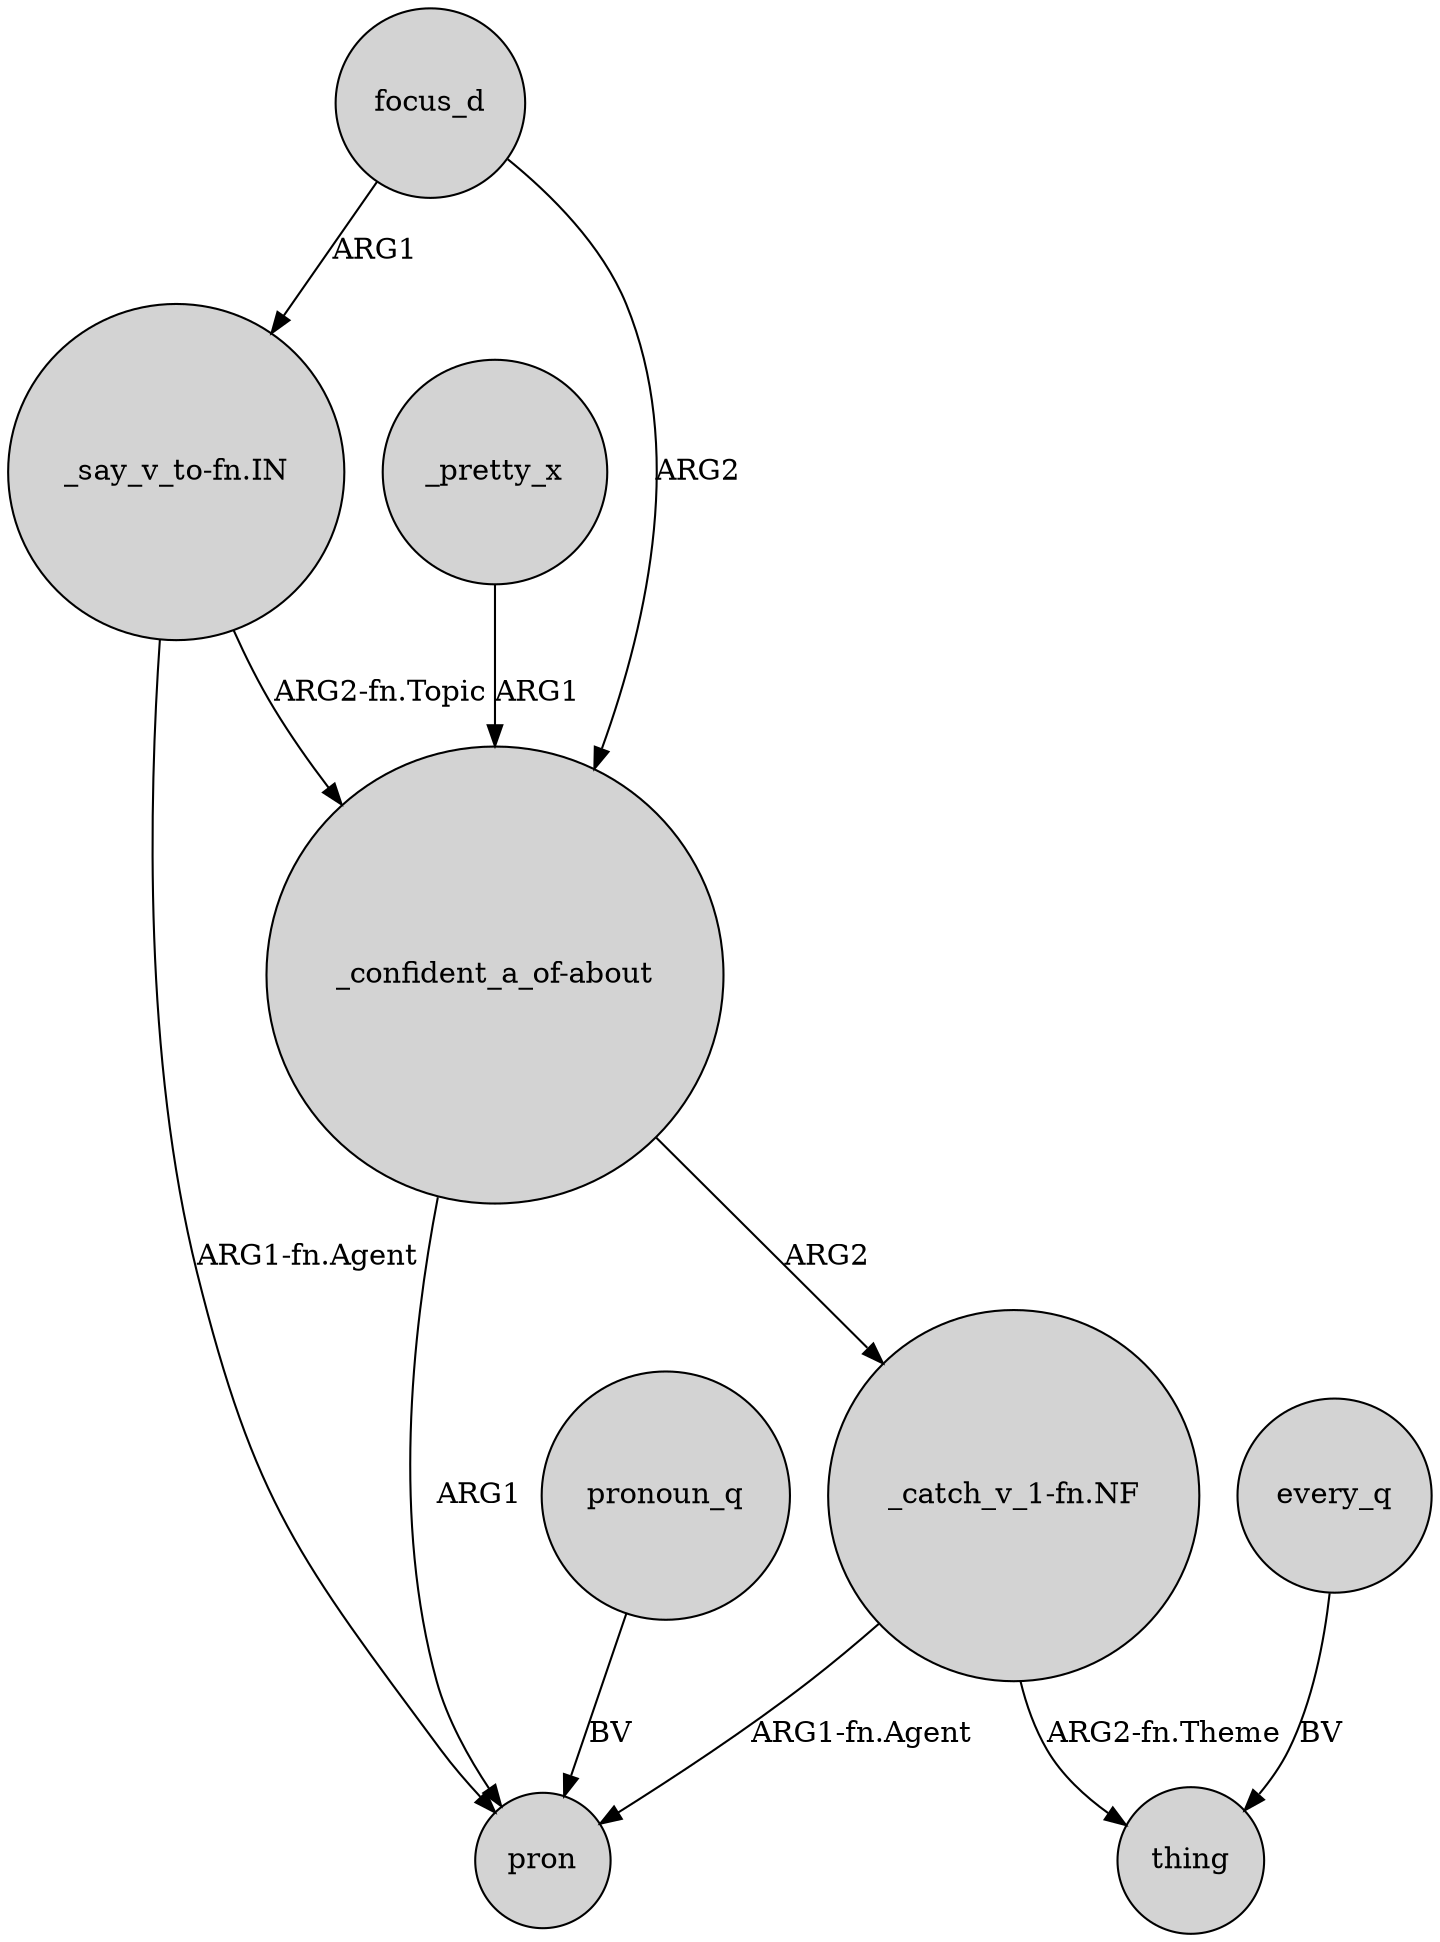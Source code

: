 digraph {
	node [shape=circle style=filled]
	"_say_v_to-fn.IN" -> "_confident_a_of-about" [label="ARG2-fn.Topic"]
	_pretty_x -> "_confident_a_of-about" [label=ARG1]
	"_catch_v_1-fn.NF" -> pron [label="ARG1-fn.Agent"]
	focus_d -> "_confident_a_of-about" [label=ARG2]
	"_confident_a_of-about" -> "_catch_v_1-fn.NF" [label=ARG2]
	"_confident_a_of-about" -> pron [label=ARG1]
	"_catch_v_1-fn.NF" -> thing [label="ARG2-fn.Theme"]
	every_q -> thing [label=BV]
	focus_d -> "_say_v_to-fn.IN" [label=ARG1]
	"_say_v_to-fn.IN" -> pron [label="ARG1-fn.Agent"]
	pronoun_q -> pron [label=BV]
}
